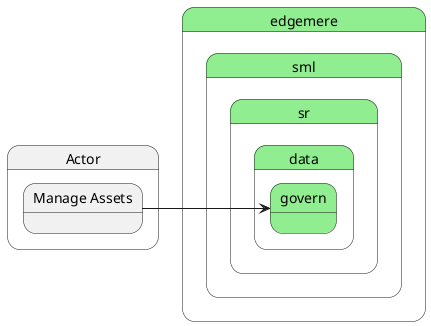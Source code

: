@startuml
left to right direction



state "Actor" as Actor {
    state "Manage Assets" as ActorManageAssets {
    }
}
state "edgemere" as edgemere #lightgreen {
state "sml" as edgemeresml #lightgreen {
state "sr" as edgemeresmlsr #lightgreen {
state "data" as edgemeresmlsrdata #lightgreen {
state "govern" as edgemeresmlsrdatagovern #lightgreen {
}
}
}
}
}

ActorManageAssets --> edgemeresmlsrdatagovern


 

@enduml
